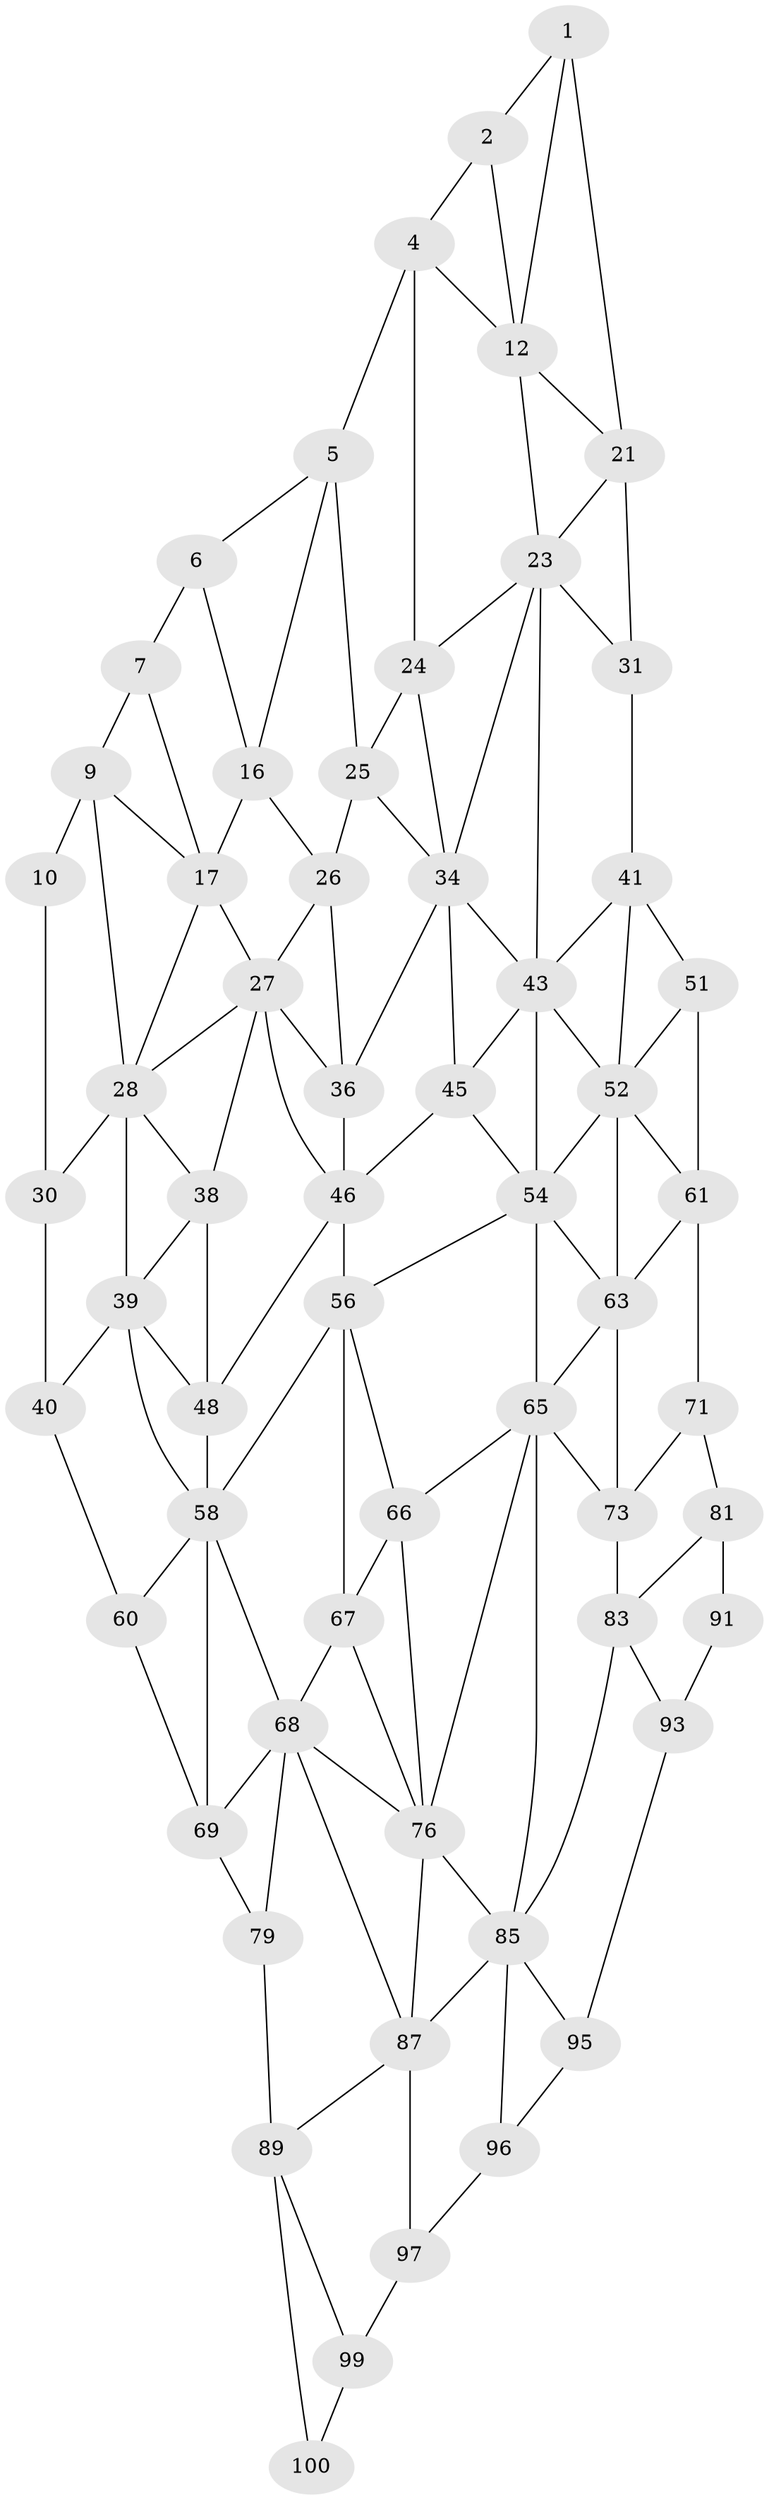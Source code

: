// original degree distribution, {2: 0.04, 3: 0.32, 4: 0.64}
// Generated by graph-tools (version 1.1) at 2025/38/02/21/25 10:38:57]
// undirected, 59 vertices, 122 edges
graph export_dot {
graph [start="1"]
  node [color=gray90,style=filled];
  1 [super="+11"];
  2 [super="+3"];
  4 [super="+14"];
  5 [super="+15"];
  6;
  7 [super="+8"];
  9 [super="+19"];
  10 [super="+20"];
  12 [super="+13"];
  16;
  17 [super="+18"];
  21 [super="+22"];
  23 [super="+33"];
  24;
  25;
  26;
  27 [super="+37"];
  28 [super="+29"];
  30;
  31 [super="+32"];
  34 [super="+35"];
  36;
  38;
  39 [super="+49"];
  40 [super="+50"];
  41 [super="+42"];
  43 [super="+44"];
  45;
  46 [super="+47"];
  48;
  51;
  52 [super="+53"];
  54 [super="+55"];
  56 [super="+57"];
  58 [super="+59"];
  60;
  61 [super="+62"];
  63 [super="+64"];
  65 [super="+75"];
  66;
  67;
  68 [super="+78"];
  69 [super="+70"];
  71 [super="+72"];
  73 [super="+74"];
  76 [super="+77"];
  79 [super="+80"];
  81 [super="+82"];
  83 [super="+84"];
  85 [super="+86"];
  87 [super="+88"];
  89 [super="+90"];
  91 [super="+92"];
  93 [super="+94"];
  95;
  96;
  97 [super="+98"];
  99;
  100;
  1 -- 2;
  1 -- 12;
  1 -- 21;
  2 -- 12 [weight=2];
  2 -- 4;
  4 -- 5 [weight=2];
  4 -- 24;
  4 -- 12;
  5 -- 6;
  5 -- 16;
  5 -- 25;
  6 -- 16;
  6 -- 7;
  7 -- 17 [weight=2];
  7 -- 9;
  9 -- 10 [weight=2];
  9 -- 17;
  9 -- 28;
  10 -- 30;
  12 -- 21;
  12 -- 23;
  16 -- 26;
  16 -- 17;
  17 -- 27;
  17 -- 28;
  21 -- 31 [weight=2];
  21 -- 23;
  23 -- 24;
  23 -- 34;
  23 -- 43;
  23 -- 31;
  24 -- 34;
  24 -- 25;
  25 -- 26;
  25 -- 34;
  26 -- 36;
  26 -- 27;
  27 -- 28;
  27 -- 38;
  27 -- 36;
  27 -- 46;
  28 -- 38;
  28 -- 30;
  28 -- 39;
  30 -- 40;
  31 -- 41 [weight=2];
  34 -- 43;
  34 -- 36;
  34 -- 45;
  36 -- 46;
  38 -- 48;
  38 -- 39;
  39 -- 40 [weight=2];
  39 -- 48;
  39 -- 58;
  40 -- 60;
  41 -- 51;
  41 -- 43;
  41 -- 52;
  43 -- 45;
  43 -- 54;
  43 -- 52;
  45 -- 46;
  45 -- 54;
  46 -- 56 [weight=2];
  46 -- 48;
  48 -- 58;
  51 -- 61;
  51 -- 52;
  52 -- 54;
  52 -- 63;
  52 -- 61;
  54 -- 56;
  54 -- 65;
  54 -- 63;
  56 -- 66;
  56 -- 58;
  56 -- 67;
  58 -- 68;
  58 -- 60;
  58 -- 69;
  60 -- 69;
  61 -- 71 [weight=2];
  61 -- 63;
  63 -- 73 [weight=2];
  63 -- 65;
  65 -- 66;
  65 -- 76;
  65 -- 85;
  65 -- 73;
  66 -- 76;
  66 -- 67;
  67 -- 68;
  67 -- 76;
  68 -- 69;
  68 -- 79;
  68 -- 87;
  68 -- 76;
  69 -- 79 [weight=2];
  71 -- 81 [weight=2];
  71 -- 73;
  73 -- 83 [weight=2];
  76 -- 87;
  76 -- 85;
  79 -- 89 [weight=2];
  81 -- 91 [weight=2];
  81 -- 83;
  83 -- 93 [weight=2];
  83 -- 85;
  85 -- 95;
  85 -- 96;
  85 -- 87;
  87 -- 97 [weight=2];
  87 -- 89;
  89 -- 99;
  89 -- 100;
  91 -- 93;
  93 -- 95;
  95 -- 96;
  96 -- 97;
  97 -- 99;
  99 -- 100;
}
